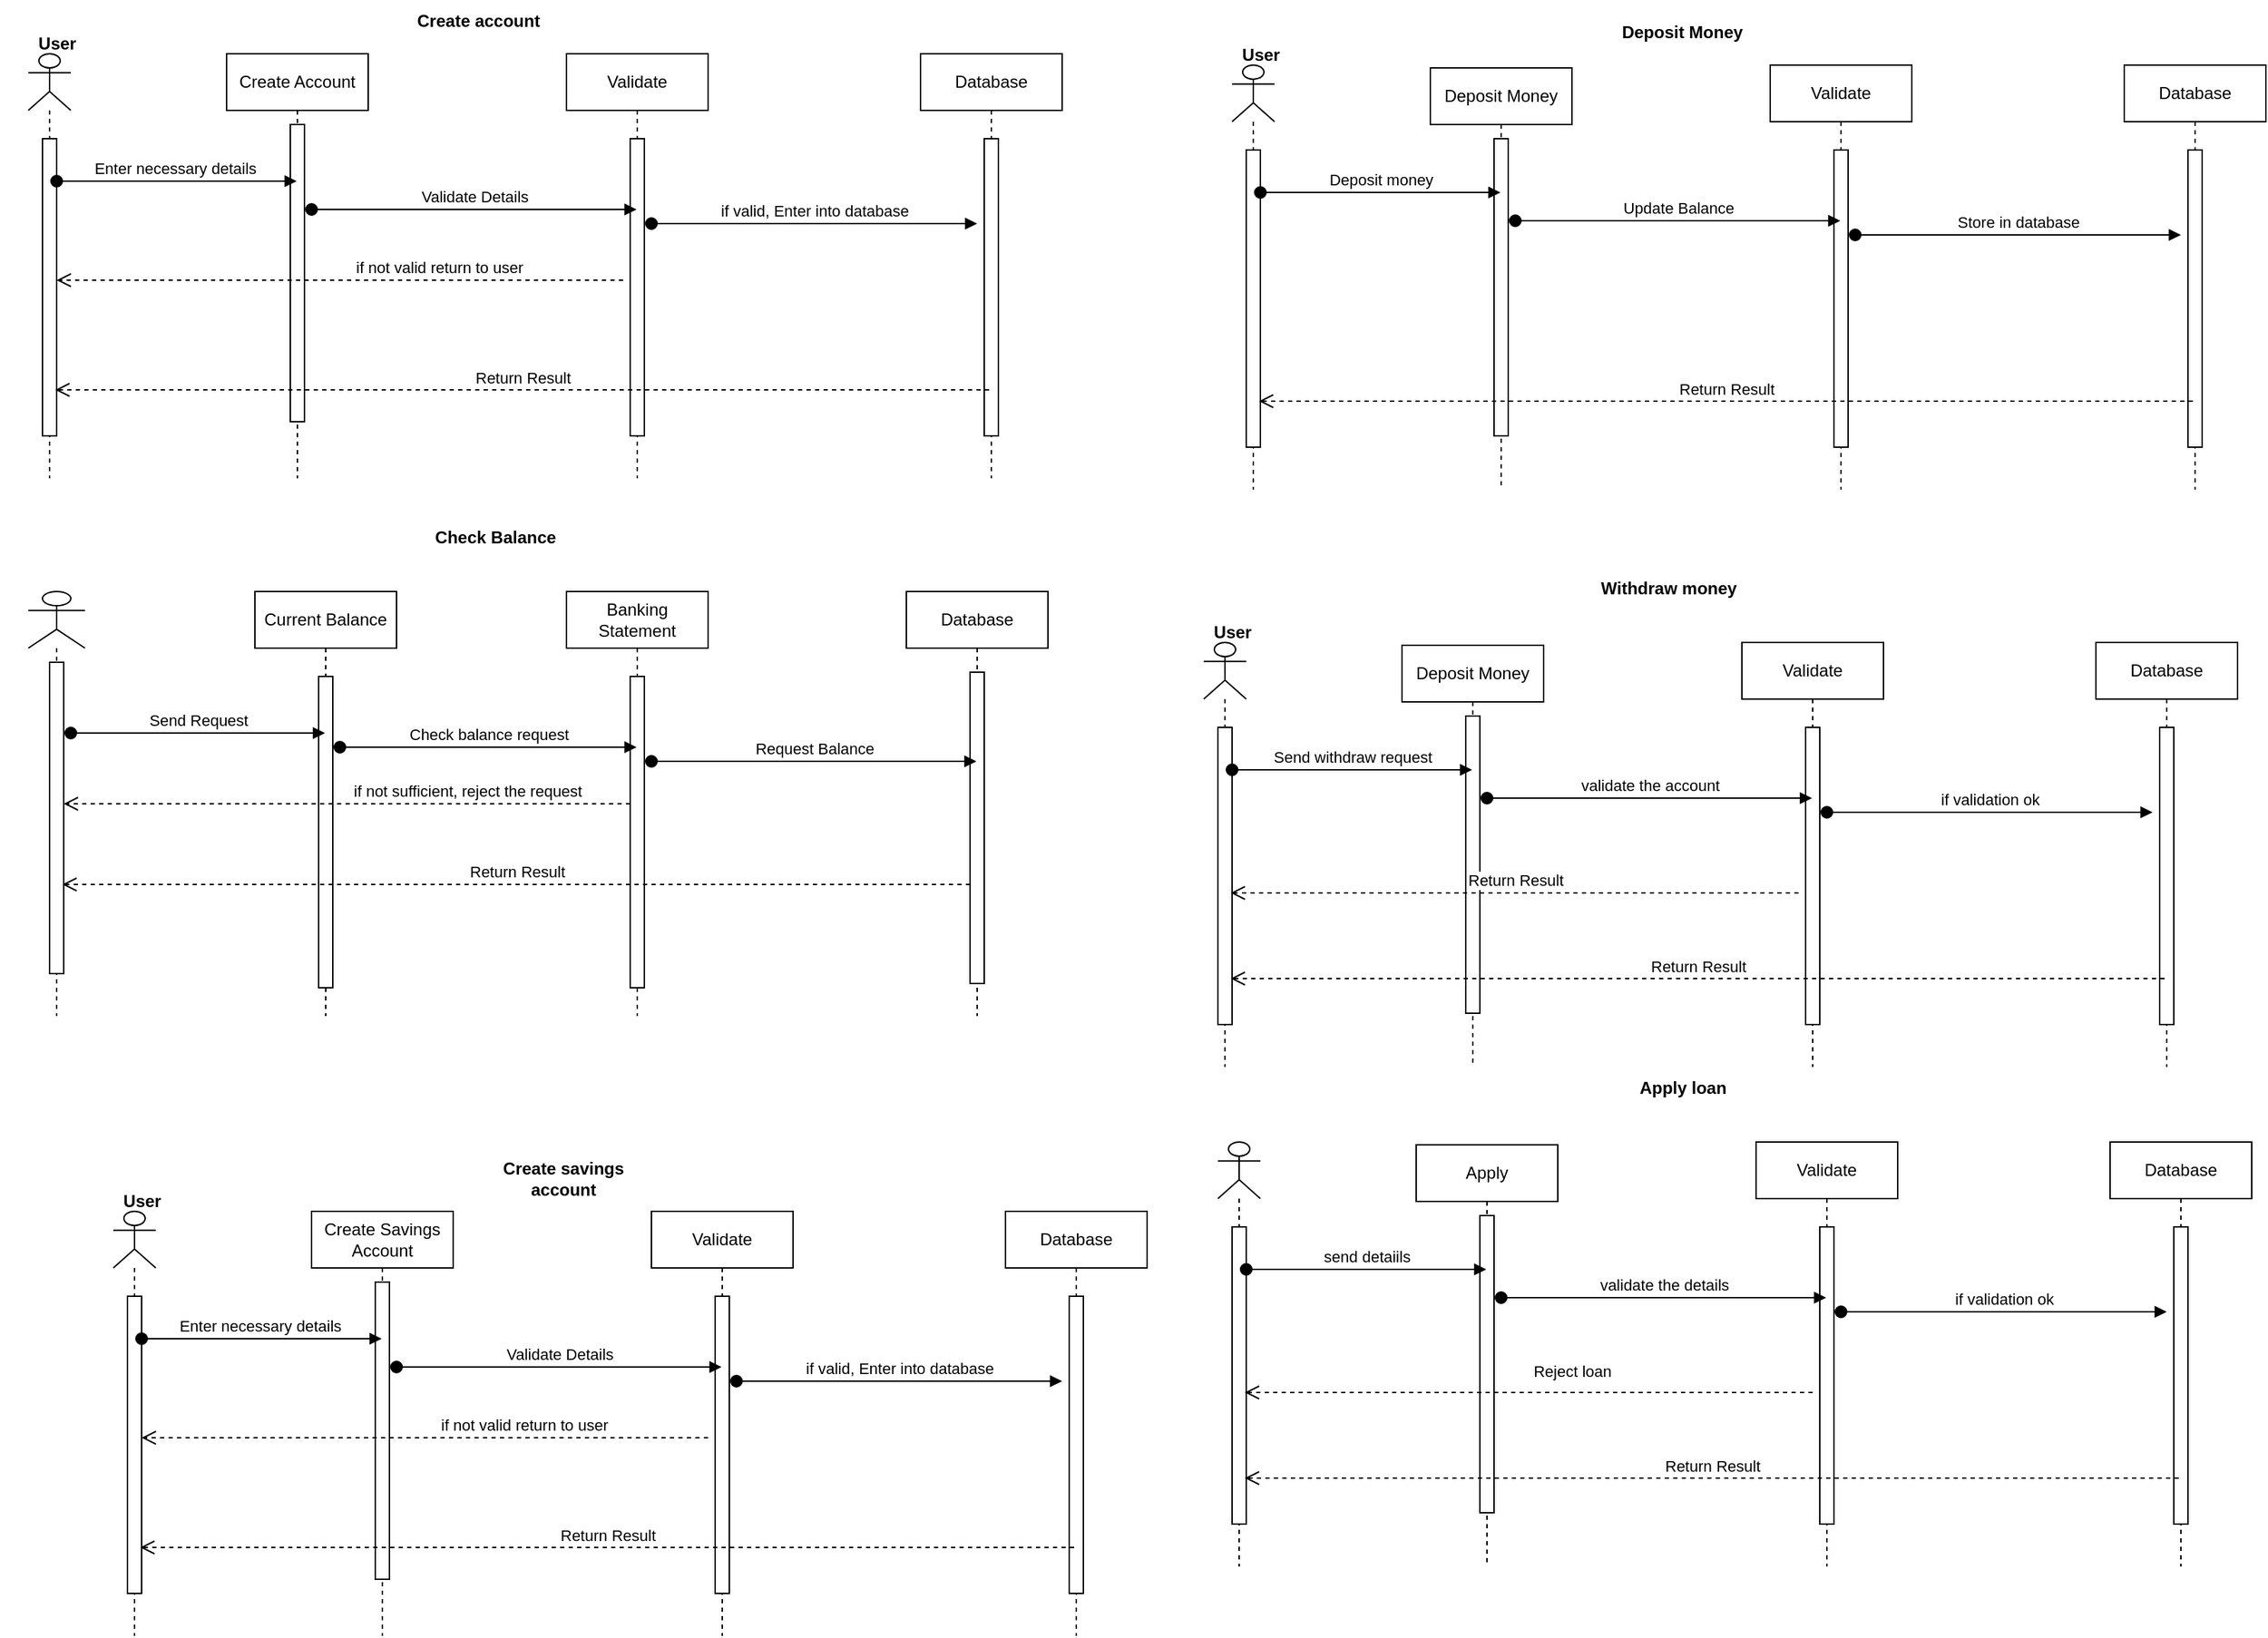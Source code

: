 <mxfile version="21.6.5" type="google">
  <diagram name="Page-1" id="2YBvvXClWsGukQMizWep">
    <mxGraphModel grid="0" page="0" gridSize="10" guides="1" tooltips="1" connect="1" arrows="1" fold="1" pageScale="1" pageWidth="850" pageHeight="1100" background="none" math="0" shadow="0">
      <root>
        <mxCell id="0" />
        <mxCell id="1" parent="0" />
        <mxCell id="qeU1y5mF0DknGqjVZIv7-2" value="" style="shape=umlLifeline;perimeter=lifelinePerimeter;whiteSpace=wrap;html=1;container=1;dropTarget=0;collapsible=0;recursiveResize=0;outlineConnect=0;portConstraint=eastwest;newEdgeStyle={&quot;edgeStyle&quot;:&quot;elbowEdgeStyle&quot;,&quot;elbow&quot;:&quot;vertical&quot;,&quot;curved&quot;:0,&quot;rounded&quot;:0};participant=umlActor;" vertex="1" parent="1">
          <mxGeometry x="40" y="40" width="30" height="300" as="geometry" />
        </mxCell>
        <mxCell id="qeU1y5mF0DknGqjVZIv7-7" value="" style="html=1;points=[];perimeter=orthogonalPerimeter;outlineConnect=0;targetShapes=umlLifeline;portConstraint=eastwest;newEdgeStyle={&quot;edgeStyle&quot;:&quot;elbowEdgeStyle&quot;,&quot;elbow&quot;:&quot;vertical&quot;,&quot;curved&quot;:0,&quot;rounded&quot;:0};" vertex="1" parent="qeU1y5mF0DknGqjVZIv7-2">
          <mxGeometry x="10" y="60" width="10" height="210" as="geometry" />
        </mxCell>
        <mxCell id="qeU1y5mF0DknGqjVZIv7-3" value="Create Account" style="shape=umlLifeline;perimeter=lifelinePerimeter;whiteSpace=wrap;html=1;container=1;dropTarget=0;collapsible=0;recursiveResize=0;outlineConnect=0;portConstraint=eastwest;newEdgeStyle={&quot;edgeStyle&quot;:&quot;elbowEdgeStyle&quot;,&quot;elbow&quot;:&quot;vertical&quot;,&quot;curved&quot;:0,&quot;rounded&quot;:0};" vertex="1" parent="1">
          <mxGeometry x="180" y="40" width="100" height="300" as="geometry" />
        </mxCell>
        <mxCell id="qeU1y5mF0DknGqjVZIv7-8" value="" style="html=1;points=[];perimeter=orthogonalPerimeter;outlineConnect=0;targetShapes=umlLifeline;portConstraint=eastwest;newEdgeStyle={&quot;edgeStyle&quot;:&quot;elbowEdgeStyle&quot;,&quot;elbow&quot;:&quot;vertical&quot;,&quot;curved&quot;:0,&quot;rounded&quot;:0};" vertex="1" parent="qeU1y5mF0DknGqjVZIv7-3">
          <mxGeometry x="45" y="50" width="10" height="210" as="geometry" />
        </mxCell>
        <mxCell id="qeU1y5mF0DknGqjVZIv7-4" value="Validate" style="shape=umlLifeline;perimeter=lifelinePerimeter;whiteSpace=wrap;html=1;container=1;dropTarget=0;collapsible=0;recursiveResize=0;outlineConnect=0;portConstraint=eastwest;newEdgeStyle={&quot;edgeStyle&quot;:&quot;elbowEdgeStyle&quot;,&quot;elbow&quot;:&quot;vertical&quot;,&quot;curved&quot;:0,&quot;rounded&quot;:0};" vertex="1" parent="1">
          <mxGeometry x="420" y="40" width="100" height="300" as="geometry" />
        </mxCell>
        <mxCell id="qeU1y5mF0DknGqjVZIv7-9" value="" style="html=1;points=[];perimeter=orthogonalPerimeter;outlineConnect=0;targetShapes=umlLifeline;portConstraint=eastwest;newEdgeStyle={&quot;edgeStyle&quot;:&quot;elbowEdgeStyle&quot;,&quot;elbow&quot;:&quot;vertical&quot;,&quot;curved&quot;:0,&quot;rounded&quot;:0};" vertex="1" parent="qeU1y5mF0DknGqjVZIv7-4">
          <mxGeometry x="45" y="60" width="10" height="210" as="geometry" />
        </mxCell>
        <mxCell id="qeU1y5mF0DknGqjVZIv7-5" value="Database" style="shape=umlLifeline;perimeter=lifelinePerimeter;whiteSpace=wrap;html=1;container=1;dropTarget=0;collapsible=0;recursiveResize=0;outlineConnect=0;portConstraint=eastwest;newEdgeStyle={&quot;edgeStyle&quot;:&quot;elbowEdgeStyle&quot;,&quot;elbow&quot;:&quot;vertical&quot;,&quot;curved&quot;:0,&quot;rounded&quot;:0};" vertex="1" parent="1">
          <mxGeometry x="670" y="40" width="100" height="300" as="geometry" />
        </mxCell>
        <mxCell id="qeU1y5mF0DknGqjVZIv7-10" value="" style="html=1;points=[];perimeter=orthogonalPerimeter;outlineConnect=0;targetShapes=umlLifeline;portConstraint=eastwest;newEdgeStyle={&quot;edgeStyle&quot;:&quot;elbowEdgeStyle&quot;,&quot;elbow&quot;:&quot;vertical&quot;,&quot;curved&quot;:0,&quot;rounded&quot;:0};" vertex="1" parent="qeU1y5mF0DknGqjVZIv7-5">
          <mxGeometry x="45" y="60" width="10" height="210" as="geometry" />
        </mxCell>
        <mxCell id="qeU1y5mF0DknGqjVZIv7-11" value="User" style="text;align=center;fontStyle=1;verticalAlign=middle;spacingLeft=3;spacingRight=3;strokeColor=none;rotatable=0;points=[[0,0.5],[1,0.5]];portConstraint=eastwest;html=1;" vertex="1" parent="1">
          <mxGeometry x="20" y="20" width="80" height="26" as="geometry" />
        </mxCell>
        <mxCell id="qeU1y5mF0DknGqjVZIv7-12" value="Enter necessary details&amp;nbsp;" style="html=1;verticalAlign=bottom;startArrow=oval;startFill=1;endArrow=block;startSize=8;edgeStyle=elbowEdgeStyle;elbow=vertical;curved=0;rounded=0;" edge="1" parent="1" target="qeU1y5mF0DknGqjVZIv7-3">
          <mxGeometry width="60" relative="1" as="geometry">
            <mxPoint x="60" y="130" as="sourcePoint" />
            <mxPoint x="120" y="130" as="targetPoint" />
          </mxGeometry>
        </mxCell>
        <mxCell id="qeU1y5mF0DknGqjVZIv7-13" value="Validate Details" style="html=1;verticalAlign=bottom;startArrow=oval;startFill=1;endArrow=block;startSize=8;edgeStyle=elbowEdgeStyle;elbow=vertical;curved=0;rounded=0;" edge="1" parent="1" target="qeU1y5mF0DknGqjVZIv7-4">
          <mxGeometry width="60" relative="1" as="geometry">
            <mxPoint x="240" y="150" as="sourcePoint" />
            <mxPoint x="410" y="150" as="targetPoint" />
          </mxGeometry>
        </mxCell>
        <mxCell id="qeU1y5mF0DknGqjVZIv7-14" value="if not valid return to user" style="html=1;verticalAlign=bottom;endArrow=open;dashed=1;endSize=8;edgeStyle=elbowEdgeStyle;elbow=vertical;curved=0;rounded=0;" edge="1" parent="1" target="qeU1y5mF0DknGqjVZIv7-7">
          <mxGeometry x="-0.35" relative="1" as="geometry">
            <mxPoint x="460" y="200" as="sourcePoint" />
            <mxPoint x="380" y="200" as="targetPoint" />
            <mxPoint as="offset" />
          </mxGeometry>
        </mxCell>
        <mxCell id="qeU1y5mF0DknGqjVZIv7-28" value="if valid, Enter into database" style="html=1;verticalAlign=bottom;startArrow=oval;startFill=1;endArrow=block;startSize=8;edgeStyle=elbowEdgeStyle;elbow=vertical;curved=0;rounded=0;" edge="1" parent="1">
          <mxGeometry width="60" relative="1" as="geometry">
            <mxPoint x="480" y="160" as="sourcePoint" />
            <mxPoint x="710" y="160" as="targetPoint" />
          </mxGeometry>
        </mxCell>
        <mxCell id="qeU1y5mF0DknGqjVZIv7-29" value="Return Result" style="html=1;verticalAlign=bottom;endArrow=open;dashed=1;endSize=8;edgeStyle=elbowEdgeStyle;elbow=vertical;curved=0;rounded=0;" edge="1" parent="1">
          <mxGeometry relative="1" as="geometry">
            <mxPoint x="718.5" y="277.474" as="sourcePoint" />
            <mxPoint x="59" y="277.474" as="targetPoint" />
          </mxGeometry>
        </mxCell>
        <mxCell id="cbtrlryqt6a2Z3IRdeYK-1" value="Current Balance" style="shape=umlLifeline;perimeter=lifelinePerimeter;whiteSpace=wrap;html=1;container=1;dropTarget=0;collapsible=0;recursiveResize=0;outlineConnect=0;portConstraint=eastwest;newEdgeStyle={&quot;edgeStyle&quot;:&quot;elbowEdgeStyle&quot;,&quot;elbow&quot;:&quot;vertical&quot;,&quot;curved&quot;:0,&quot;rounded&quot;:0};" vertex="1" parent="1">
          <mxGeometry x="200" y="420" width="100" height="300" as="geometry" />
        </mxCell>
        <mxCell id="cbtrlryqt6a2Z3IRdeYK-2" value="" style="shape=umlLifeline;perimeter=lifelinePerimeter;whiteSpace=wrap;html=1;container=1;dropTarget=0;collapsible=0;recursiveResize=0;outlineConnect=0;portConstraint=eastwest;newEdgeStyle={&quot;edgeStyle&quot;:&quot;elbowEdgeStyle&quot;,&quot;elbow&quot;:&quot;vertical&quot;,&quot;curved&quot;:0,&quot;rounded&quot;:0};participant=umlActor;" vertex="1" parent="1">
          <mxGeometry x="40" y="420" width="40" height="300" as="geometry" />
        </mxCell>
        <mxCell id="cbtrlryqt6a2Z3IRdeYK-7" value="" style="html=1;points=[];perimeter=orthogonalPerimeter;outlineConnect=0;targetShapes=umlLifeline;portConstraint=eastwest;newEdgeStyle={&quot;edgeStyle&quot;:&quot;elbowEdgeStyle&quot;,&quot;elbow&quot;:&quot;vertical&quot;,&quot;curved&quot;:0,&quot;rounded&quot;:0};" vertex="1" parent="cbtrlryqt6a2Z3IRdeYK-2">
          <mxGeometry x="15" y="50" width="10" height="220" as="geometry" />
        </mxCell>
        <mxCell id="cbtrlryqt6a2Z3IRdeYK-3" value="Banking Statement" style="shape=umlLifeline;perimeter=lifelinePerimeter;whiteSpace=wrap;html=1;container=1;dropTarget=0;collapsible=0;recursiveResize=0;outlineConnect=0;portConstraint=eastwest;newEdgeStyle={&quot;edgeStyle&quot;:&quot;elbowEdgeStyle&quot;,&quot;elbow&quot;:&quot;vertical&quot;,&quot;curved&quot;:0,&quot;rounded&quot;:0};" vertex="1" parent="1">
          <mxGeometry x="420" y="420" width="100" height="300" as="geometry" />
        </mxCell>
        <mxCell id="cbtrlryqt6a2Z3IRdeYK-4" value="Database" style="shape=umlLifeline;perimeter=lifelinePerimeter;whiteSpace=wrap;html=1;container=1;dropTarget=0;collapsible=0;recursiveResize=0;outlineConnect=0;portConstraint=eastwest;newEdgeStyle={&quot;edgeStyle&quot;:&quot;elbowEdgeStyle&quot;,&quot;elbow&quot;:&quot;vertical&quot;,&quot;curved&quot;:0,&quot;rounded&quot;:0};" vertex="1" parent="1">
          <mxGeometry x="660" y="420" width="100" height="300" as="geometry" />
        </mxCell>
        <mxCell id="cbtrlryqt6a2Z3IRdeYK-5" value="&lt;b&gt;Create account&lt;/b&gt;" style="text;html=1;strokeColor=none;fillColor=none;align=center;verticalAlign=middle;whiteSpace=wrap;rounded=0;" vertex="1" parent="1">
          <mxGeometry x="313" y="2" width="90" height="30" as="geometry" />
        </mxCell>
        <mxCell id="cbtrlryqt6a2Z3IRdeYK-6" value="&lt;b&gt;Check Balance&lt;/b&gt;" style="text;html=1;strokeColor=none;fillColor=none;align=center;verticalAlign=middle;whiteSpace=wrap;rounded=0;" vertex="1" parent="1">
          <mxGeometry x="325" y="367" width="90" height="30" as="geometry" />
        </mxCell>
        <mxCell id="cbtrlryqt6a2Z3IRdeYK-8" value="" style="html=1;points=[];perimeter=orthogonalPerimeter;outlineConnect=0;targetShapes=umlLifeline;portConstraint=eastwest;newEdgeStyle={&quot;edgeStyle&quot;:&quot;elbowEdgeStyle&quot;,&quot;elbow&quot;:&quot;vertical&quot;,&quot;curved&quot;:0,&quot;rounded&quot;:0};" vertex="1" parent="1">
          <mxGeometry x="245" y="480" width="10" height="220" as="geometry" />
        </mxCell>
        <mxCell id="cbtrlryqt6a2Z3IRdeYK-9" value="" style="html=1;points=[];perimeter=orthogonalPerimeter;outlineConnect=0;targetShapes=umlLifeline;portConstraint=eastwest;newEdgeStyle={&quot;edgeStyle&quot;:&quot;elbowEdgeStyle&quot;,&quot;elbow&quot;:&quot;vertical&quot;,&quot;curved&quot;:0,&quot;rounded&quot;:0};" vertex="1" parent="1">
          <mxGeometry x="465" y="480" width="10" height="220" as="geometry" />
        </mxCell>
        <mxCell id="cbtrlryqt6a2Z3IRdeYK-10" value="" style="html=1;points=[];perimeter=orthogonalPerimeter;outlineConnect=0;targetShapes=umlLifeline;portConstraint=eastwest;newEdgeStyle={&quot;edgeStyle&quot;:&quot;elbowEdgeStyle&quot;,&quot;elbow&quot;:&quot;vertical&quot;,&quot;curved&quot;:0,&quot;rounded&quot;:0};" vertex="1" parent="1">
          <mxGeometry x="705" y="477" width="10" height="220" as="geometry" />
        </mxCell>
        <mxCell id="cbtrlryqt6a2Z3IRdeYK-11" value="Send Request" style="html=1;verticalAlign=bottom;startArrow=oval;startFill=1;endArrow=block;startSize=8;edgeStyle=elbowEdgeStyle;elbow=vertical;curved=0;rounded=0;" edge="1" parent="1" target="cbtrlryqt6a2Z3IRdeYK-1">
          <mxGeometry width="60" relative="1" as="geometry">
            <mxPoint x="70" y="520" as="sourcePoint" />
            <mxPoint x="130" y="520" as="targetPoint" />
          </mxGeometry>
        </mxCell>
        <mxCell id="cbtrlryqt6a2Z3IRdeYK-12" value="Check balance request" style="html=1;verticalAlign=bottom;startArrow=oval;startFill=1;endArrow=block;startSize=8;edgeStyle=elbowEdgeStyle;elbow=vertical;curved=0;rounded=0;" edge="1" parent="1" target="cbtrlryqt6a2Z3IRdeYK-3">
          <mxGeometry width="60" relative="1" as="geometry">
            <mxPoint x="260" y="530" as="sourcePoint" />
            <mxPoint x="440" y="530" as="targetPoint" />
          </mxGeometry>
        </mxCell>
        <mxCell id="cbtrlryqt6a2Z3IRdeYK-13" value="Request Balance" style="html=1;verticalAlign=bottom;startArrow=oval;startFill=1;endArrow=block;startSize=8;edgeStyle=elbowEdgeStyle;elbow=vertical;curved=0;rounded=0;" edge="1" parent="1" target="cbtrlryqt6a2Z3IRdeYK-4">
          <mxGeometry width="60" relative="1" as="geometry">
            <mxPoint x="480" y="540" as="sourcePoint" />
            <mxPoint x="690" y="540" as="targetPoint" />
          </mxGeometry>
        </mxCell>
        <mxCell id="cbtrlryqt6a2Z3IRdeYK-14" value="Return Result" style="html=1;verticalAlign=bottom;endArrow=open;dashed=1;endSize=8;edgeStyle=elbowEdgeStyle;elbow=vertical;curved=0;rounded=0;" edge="1" parent="1">
          <mxGeometry relative="1" as="geometry">
            <mxPoint x="705" y="627" as="sourcePoint" />
            <mxPoint x="64" y="627.474" as="targetPoint" />
          </mxGeometry>
        </mxCell>
        <mxCell id="cbtrlryqt6a2Z3IRdeYK-15" value="if not sufficient, reject the request" style="html=1;verticalAlign=bottom;endArrow=open;dashed=1;endSize=8;edgeStyle=elbowEdgeStyle;elbow=vertical;curved=0;rounded=0;" edge="1" parent="1">
          <mxGeometry x="-0.425" relative="1" as="geometry">
            <mxPoint x="465" y="570" as="sourcePoint" />
            <mxPoint x="65" y="570" as="targetPoint" />
            <mxPoint as="offset" />
          </mxGeometry>
        </mxCell>
        <mxCell id="cbtrlryqt6a2Z3IRdeYK-16" value="" style="shape=umlLifeline;perimeter=lifelinePerimeter;whiteSpace=wrap;html=1;container=1;dropTarget=0;collapsible=0;recursiveResize=0;outlineConnect=0;portConstraint=eastwest;newEdgeStyle={&quot;edgeStyle&quot;:&quot;elbowEdgeStyle&quot;,&quot;elbow&quot;:&quot;vertical&quot;,&quot;curved&quot;:0,&quot;rounded&quot;:0};participant=umlActor;" vertex="1" parent="1">
          <mxGeometry x="100" y="858" width="30" height="300" as="geometry" />
        </mxCell>
        <mxCell id="cbtrlryqt6a2Z3IRdeYK-17" value="" style="html=1;points=[];perimeter=orthogonalPerimeter;outlineConnect=0;targetShapes=umlLifeline;portConstraint=eastwest;newEdgeStyle={&quot;edgeStyle&quot;:&quot;elbowEdgeStyle&quot;,&quot;elbow&quot;:&quot;vertical&quot;,&quot;curved&quot;:0,&quot;rounded&quot;:0};" vertex="1" parent="cbtrlryqt6a2Z3IRdeYK-16">
          <mxGeometry x="10" y="60" width="10" height="210" as="geometry" />
        </mxCell>
        <mxCell id="cbtrlryqt6a2Z3IRdeYK-18" value="Create Savings Account" style="shape=umlLifeline;perimeter=lifelinePerimeter;whiteSpace=wrap;html=1;container=1;dropTarget=0;collapsible=0;recursiveResize=0;outlineConnect=0;portConstraint=eastwest;newEdgeStyle={&quot;edgeStyle&quot;:&quot;elbowEdgeStyle&quot;,&quot;elbow&quot;:&quot;vertical&quot;,&quot;curved&quot;:0,&quot;rounded&quot;:0};" vertex="1" parent="1">
          <mxGeometry x="240" y="858" width="100" height="300" as="geometry" />
        </mxCell>
        <mxCell id="cbtrlryqt6a2Z3IRdeYK-19" value="" style="html=1;points=[];perimeter=orthogonalPerimeter;outlineConnect=0;targetShapes=umlLifeline;portConstraint=eastwest;newEdgeStyle={&quot;edgeStyle&quot;:&quot;elbowEdgeStyle&quot;,&quot;elbow&quot;:&quot;vertical&quot;,&quot;curved&quot;:0,&quot;rounded&quot;:0};" vertex="1" parent="cbtrlryqt6a2Z3IRdeYK-18">
          <mxGeometry x="45" y="50" width="10" height="210" as="geometry" />
        </mxCell>
        <mxCell id="cbtrlryqt6a2Z3IRdeYK-20" value="Validate" style="shape=umlLifeline;perimeter=lifelinePerimeter;whiteSpace=wrap;html=1;container=1;dropTarget=0;collapsible=0;recursiveResize=0;outlineConnect=0;portConstraint=eastwest;newEdgeStyle={&quot;edgeStyle&quot;:&quot;elbowEdgeStyle&quot;,&quot;elbow&quot;:&quot;vertical&quot;,&quot;curved&quot;:0,&quot;rounded&quot;:0};" vertex="1" parent="1">
          <mxGeometry x="480" y="858" width="100" height="300" as="geometry" />
        </mxCell>
        <mxCell id="cbtrlryqt6a2Z3IRdeYK-21" value="" style="html=1;points=[];perimeter=orthogonalPerimeter;outlineConnect=0;targetShapes=umlLifeline;portConstraint=eastwest;newEdgeStyle={&quot;edgeStyle&quot;:&quot;elbowEdgeStyle&quot;,&quot;elbow&quot;:&quot;vertical&quot;,&quot;curved&quot;:0,&quot;rounded&quot;:0};" vertex="1" parent="cbtrlryqt6a2Z3IRdeYK-20">
          <mxGeometry x="45" y="60" width="10" height="210" as="geometry" />
        </mxCell>
        <mxCell id="cbtrlryqt6a2Z3IRdeYK-22" value="Database" style="shape=umlLifeline;perimeter=lifelinePerimeter;whiteSpace=wrap;html=1;container=1;dropTarget=0;collapsible=0;recursiveResize=0;outlineConnect=0;portConstraint=eastwest;newEdgeStyle={&quot;edgeStyle&quot;:&quot;elbowEdgeStyle&quot;,&quot;elbow&quot;:&quot;vertical&quot;,&quot;curved&quot;:0,&quot;rounded&quot;:0};" vertex="1" parent="1">
          <mxGeometry x="730" y="858" width="100" height="300" as="geometry" />
        </mxCell>
        <mxCell id="cbtrlryqt6a2Z3IRdeYK-23" value="" style="html=1;points=[];perimeter=orthogonalPerimeter;outlineConnect=0;targetShapes=umlLifeline;portConstraint=eastwest;newEdgeStyle={&quot;edgeStyle&quot;:&quot;elbowEdgeStyle&quot;,&quot;elbow&quot;:&quot;vertical&quot;,&quot;curved&quot;:0,&quot;rounded&quot;:0};" vertex="1" parent="cbtrlryqt6a2Z3IRdeYK-22">
          <mxGeometry x="45" y="60" width="10" height="210" as="geometry" />
        </mxCell>
        <mxCell id="cbtrlryqt6a2Z3IRdeYK-24" value="User" style="text;align=center;fontStyle=1;verticalAlign=middle;spacingLeft=3;spacingRight=3;strokeColor=none;rotatable=0;points=[[0,0.5],[1,0.5]];portConstraint=eastwest;html=1;" vertex="1" parent="1">
          <mxGeometry x="80" y="838" width="80" height="26" as="geometry" />
        </mxCell>
        <mxCell id="cbtrlryqt6a2Z3IRdeYK-25" value="Enter necessary details&amp;nbsp;" style="html=1;verticalAlign=bottom;startArrow=oval;startFill=1;endArrow=block;startSize=8;edgeStyle=elbowEdgeStyle;elbow=vertical;curved=0;rounded=0;" edge="1" parent="1" target="cbtrlryqt6a2Z3IRdeYK-18">
          <mxGeometry width="60" relative="1" as="geometry">
            <mxPoint x="120" y="948" as="sourcePoint" />
            <mxPoint x="180" y="948" as="targetPoint" />
          </mxGeometry>
        </mxCell>
        <mxCell id="cbtrlryqt6a2Z3IRdeYK-26" value="Validate Details" style="html=1;verticalAlign=bottom;startArrow=oval;startFill=1;endArrow=block;startSize=8;edgeStyle=elbowEdgeStyle;elbow=vertical;curved=0;rounded=0;" edge="1" parent="1" target="cbtrlryqt6a2Z3IRdeYK-20">
          <mxGeometry width="60" relative="1" as="geometry">
            <mxPoint x="300" y="968" as="sourcePoint" />
            <mxPoint x="470" y="968" as="targetPoint" />
          </mxGeometry>
        </mxCell>
        <mxCell id="cbtrlryqt6a2Z3IRdeYK-27" value="if not valid return to user" style="html=1;verticalAlign=bottom;endArrow=open;dashed=1;endSize=8;edgeStyle=elbowEdgeStyle;elbow=vertical;curved=0;rounded=0;" edge="1" parent="1" target="cbtrlryqt6a2Z3IRdeYK-17">
          <mxGeometry x="-0.35" relative="1" as="geometry">
            <mxPoint x="520" y="1018" as="sourcePoint" />
            <mxPoint x="440" y="1018" as="targetPoint" />
            <mxPoint as="offset" />
          </mxGeometry>
        </mxCell>
        <mxCell id="cbtrlryqt6a2Z3IRdeYK-28" value="if valid, Enter into database" style="html=1;verticalAlign=bottom;startArrow=oval;startFill=1;endArrow=block;startSize=8;edgeStyle=elbowEdgeStyle;elbow=vertical;curved=0;rounded=0;" edge="1" parent="1">
          <mxGeometry width="60" relative="1" as="geometry">
            <mxPoint x="540" y="978" as="sourcePoint" />
            <mxPoint x="770" y="978" as="targetPoint" />
          </mxGeometry>
        </mxCell>
        <mxCell id="cbtrlryqt6a2Z3IRdeYK-29" value="Return Result" style="html=1;verticalAlign=bottom;endArrow=open;dashed=1;endSize=8;edgeStyle=elbowEdgeStyle;elbow=vertical;curved=0;rounded=0;" edge="1" parent="1">
          <mxGeometry relative="1" as="geometry">
            <mxPoint x="778.5" y="1095.474" as="sourcePoint" />
            <mxPoint x="119" y="1095.474" as="targetPoint" />
          </mxGeometry>
        </mxCell>
        <mxCell id="cbtrlryqt6a2Z3IRdeYK-30" value="&lt;b&gt;Create savings account&lt;/b&gt;" style="text;html=1;strokeColor=none;fillColor=none;align=center;verticalAlign=middle;whiteSpace=wrap;rounded=0;" vertex="1" parent="1">
          <mxGeometry x="373" y="820" width="90" height="30" as="geometry" />
        </mxCell>
        <mxCell id="NyvbYDcUJ7zFJZ1kJnYY-1" value="" style="shape=umlLifeline;perimeter=lifelinePerimeter;whiteSpace=wrap;html=1;container=1;dropTarget=0;collapsible=0;recursiveResize=0;outlineConnect=0;portConstraint=eastwest;newEdgeStyle={&quot;edgeStyle&quot;:&quot;elbowEdgeStyle&quot;,&quot;elbow&quot;:&quot;vertical&quot;,&quot;curved&quot;:0,&quot;rounded&quot;:0};participant=umlActor;" vertex="1" parent="1">
          <mxGeometry x="890" y="48" width="30" height="300" as="geometry" />
        </mxCell>
        <mxCell id="NyvbYDcUJ7zFJZ1kJnYY-2" value="" style="html=1;points=[];perimeter=orthogonalPerimeter;outlineConnect=0;targetShapes=umlLifeline;portConstraint=eastwest;newEdgeStyle={&quot;edgeStyle&quot;:&quot;elbowEdgeStyle&quot;,&quot;elbow&quot;:&quot;vertical&quot;,&quot;curved&quot;:0,&quot;rounded&quot;:0};" vertex="1" parent="NyvbYDcUJ7zFJZ1kJnYY-1">
          <mxGeometry x="10" y="60" width="10" height="210" as="geometry" />
        </mxCell>
        <mxCell id="NyvbYDcUJ7zFJZ1kJnYY-3" value="Deposit Money" style="shape=umlLifeline;perimeter=lifelinePerimeter;whiteSpace=wrap;html=1;container=1;dropTarget=0;collapsible=0;recursiveResize=0;outlineConnect=0;portConstraint=eastwest;newEdgeStyle={&quot;edgeStyle&quot;:&quot;elbowEdgeStyle&quot;,&quot;elbow&quot;:&quot;vertical&quot;,&quot;curved&quot;:0,&quot;rounded&quot;:0};" vertex="1" parent="1">
          <mxGeometry x="1030" y="50" width="100" height="298" as="geometry" />
        </mxCell>
        <mxCell id="NyvbYDcUJ7zFJZ1kJnYY-4" value="" style="html=1;points=[];perimeter=orthogonalPerimeter;outlineConnect=0;targetShapes=umlLifeline;portConstraint=eastwest;newEdgeStyle={&quot;edgeStyle&quot;:&quot;elbowEdgeStyle&quot;,&quot;elbow&quot;:&quot;vertical&quot;,&quot;curved&quot;:0,&quot;rounded&quot;:0};" vertex="1" parent="NyvbYDcUJ7zFJZ1kJnYY-3">
          <mxGeometry x="45" y="50" width="10" height="210" as="geometry" />
        </mxCell>
        <mxCell id="NyvbYDcUJ7zFJZ1kJnYY-5" value="Validate" style="shape=umlLifeline;perimeter=lifelinePerimeter;whiteSpace=wrap;html=1;container=1;dropTarget=0;collapsible=0;recursiveResize=0;outlineConnect=0;portConstraint=eastwest;newEdgeStyle={&quot;edgeStyle&quot;:&quot;elbowEdgeStyle&quot;,&quot;elbow&quot;:&quot;vertical&quot;,&quot;curved&quot;:0,&quot;rounded&quot;:0};" vertex="1" parent="1">
          <mxGeometry x="1270" y="48" width="100" height="300" as="geometry" />
        </mxCell>
        <mxCell id="NyvbYDcUJ7zFJZ1kJnYY-6" value="" style="html=1;points=[];perimeter=orthogonalPerimeter;outlineConnect=0;targetShapes=umlLifeline;portConstraint=eastwest;newEdgeStyle={&quot;edgeStyle&quot;:&quot;elbowEdgeStyle&quot;,&quot;elbow&quot;:&quot;vertical&quot;,&quot;curved&quot;:0,&quot;rounded&quot;:0};" vertex="1" parent="NyvbYDcUJ7zFJZ1kJnYY-5">
          <mxGeometry x="45" y="60" width="10" height="210" as="geometry" />
        </mxCell>
        <mxCell id="NyvbYDcUJ7zFJZ1kJnYY-7" value="Database" style="shape=umlLifeline;perimeter=lifelinePerimeter;whiteSpace=wrap;html=1;container=1;dropTarget=0;collapsible=0;recursiveResize=0;outlineConnect=0;portConstraint=eastwest;newEdgeStyle={&quot;edgeStyle&quot;:&quot;elbowEdgeStyle&quot;,&quot;elbow&quot;:&quot;vertical&quot;,&quot;curved&quot;:0,&quot;rounded&quot;:0};" vertex="1" parent="1">
          <mxGeometry x="1520" y="48" width="100" height="300" as="geometry" />
        </mxCell>
        <mxCell id="NyvbYDcUJ7zFJZ1kJnYY-8" value="" style="html=1;points=[];perimeter=orthogonalPerimeter;outlineConnect=0;targetShapes=umlLifeline;portConstraint=eastwest;newEdgeStyle={&quot;edgeStyle&quot;:&quot;elbowEdgeStyle&quot;,&quot;elbow&quot;:&quot;vertical&quot;,&quot;curved&quot;:0,&quot;rounded&quot;:0};" vertex="1" parent="NyvbYDcUJ7zFJZ1kJnYY-7">
          <mxGeometry x="45" y="60" width="10" height="210" as="geometry" />
        </mxCell>
        <mxCell id="NyvbYDcUJ7zFJZ1kJnYY-9" value="User" style="text;align=center;fontStyle=1;verticalAlign=middle;spacingLeft=3;spacingRight=3;strokeColor=none;rotatable=0;points=[[0,0.5],[1,0.5]];portConstraint=eastwest;html=1;" vertex="1" parent="1">
          <mxGeometry x="870" y="28" width="80" height="26" as="geometry" />
        </mxCell>
        <mxCell id="NyvbYDcUJ7zFJZ1kJnYY-10" value="Deposit money" style="html=1;verticalAlign=bottom;startArrow=oval;startFill=1;endArrow=block;startSize=8;edgeStyle=elbowEdgeStyle;elbow=vertical;curved=0;rounded=0;" edge="1" parent="1" target="NyvbYDcUJ7zFJZ1kJnYY-3">
          <mxGeometry width="60" relative="1" as="geometry">
            <mxPoint x="910" y="138" as="sourcePoint" />
            <mxPoint x="970" y="138" as="targetPoint" />
          </mxGeometry>
        </mxCell>
        <mxCell id="NyvbYDcUJ7zFJZ1kJnYY-11" value="Update Balance" style="html=1;verticalAlign=bottom;startArrow=oval;startFill=1;endArrow=block;startSize=8;edgeStyle=elbowEdgeStyle;elbow=vertical;curved=0;rounded=0;" edge="1" parent="1" target="NyvbYDcUJ7zFJZ1kJnYY-5">
          <mxGeometry width="60" relative="1" as="geometry">
            <mxPoint x="1090" y="158" as="sourcePoint" />
            <mxPoint x="1260" y="158" as="targetPoint" />
          </mxGeometry>
        </mxCell>
        <mxCell id="NyvbYDcUJ7zFJZ1kJnYY-13" value="Store in database" style="html=1;verticalAlign=bottom;startArrow=oval;startFill=1;endArrow=block;startSize=8;edgeStyle=elbowEdgeStyle;elbow=horizontal;curved=0;rounded=0;" edge="1" parent="1">
          <mxGeometry width="60" relative="1" as="geometry">
            <mxPoint x="1330" y="168" as="sourcePoint" />
            <mxPoint x="1560" y="168" as="targetPoint" />
          </mxGeometry>
        </mxCell>
        <mxCell id="NyvbYDcUJ7zFJZ1kJnYY-14" value="Return Result" style="html=1;verticalAlign=bottom;endArrow=open;dashed=1;endSize=8;edgeStyle=elbowEdgeStyle;elbow=vertical;curved=0;rounded=0;" edge="1" parent="1">
          <mxGeometry relative="1" as="geometry">
            <mxPoint x="1568.5" y="285.474" as="sourcePoint" />
            <mxPoint x="909" y="285.474" as="targetPoint" />
          </mxGeometry>
        </mxCell>
        <mxCell id="NyvbYDcUJ7zFJZ1kJnYY-15" value="&lt;b&gt;Deposit Money&lt;/b&gt;" style="text;html=1;strokeColor=none;fillColor=none;align=center;verticalAlign=middle;whiteSpace=wrap;rounded=0;" vertex="1" parent="1">
          <mxGeometry x="1163" y="10" width="90" height="30" as="geometry" />
        </mxCell>
        <mxCell id="NyvbYDcUJ7zFJZ1kJnYY-16" value="" style="shape=umlLifeline;perimeter=lifelinePerimeter;whiteSpace=wrap;html=1;container=1;dropTarget=0;collapsible=0;recursiveResize=0;outlineConnect=0;portConstraint=eastwest;newEdgeStyle={&quot;edgeStyle&quot;:&quot;elbowEdgeStyle&quot;,&quot;elbow&quot;:&quot;vertical&quot;,&quot;curved&quot;:0,&quot;rounded&quot;:0};participant=umlActor;" vertex="1" parent="1">
          <mxGeometry x="870" y="456" width="30" height="300" as="geometry" />
        </mxCell>
        <mxCell id="NyvbYDcUJ7zFJZ1kJnYY-17" value="" style="html=1;points=[];perimeter=orthogonalPerimeter;outlineConnect=0;targetShapes=umlLifeline;portConstraint=eastwest;newEdgeStyle={&quot;edgeStyle&quot;:&quot;elbowEdgeStyle&quot;,&quot;elbow&quot;:&quot;vertical&quot;,&quot;curved&quot;:0,&quot;rounded&quot;:0};" vertex="1" parent="NyvbYDcUJ7zFJZ1kJnYY-16">
          <mxGeometry x="10" y="60" width="10" height="210" as="geometry" />
        </mxCell>
        <mxCell id="NyvbYDcUJ7zFJZ1kJnYY-18" value="Deposit Money" style="shape=umlLifeline;perimeter=lifelinePerimeter;whiteSpace=wrap;html=1;container=1;dropTarget=0;collapsible=0;recursiveResize=0;outlineConnect=0;portConstraint=eastwest;newEdgeStyle={&quot;edgeStyle&quot;:&quot;elbowEdgeStyle&quot;,&quot;elbow&quot;:&quot;vertical&quot;,&quot;curved&quot;:0,&quot;rounded&quot;:0};" vertex="1" parent="1">
          <mxGeometry x="1010" y="458" width="100" height="298" as="geometry" />
        </mxCell>
        <mxCell id="NyvbYDcUJ7zFJZ1kJnYY-19" value="" style="html=1;points=[];perimeter=orthogonalPerimeter;outlineConnect=0;targetShapes=umlLifeline;portConstraint=eastwest;newEdgeStyle={&quot;edgeStyle&quot;:&quot;elbowEdgeStyle&quot;,&quot;elbow&quot;:&quot;vertical&quot;,&quot;curved&quot;:0,&quot;rounded&quot;:0};" vertex="1" parent="NyvbYDcUJ7zFJZ1kJnYY-18">
          <mxGeometry x="45" y="50" width="10" height="210" as="geometry" />
        </mxCell>
        <mxCell id="NyvbYDcUJ7zFJZ1kJnYY-20" value="Validate" style="shape=umlLifeline;perimeter=lifelinePerimeter;whiteSpace=wrap;html=1;container=1;dropTarget=0;collapsible=0;recursiveResize=0;outlineConnect=0;portConstraint=eastwest;newEdgeStyle={&quot;edgeStyle&quot;:&quot;elbowEdgeStyle&quot;,&quot;elbow&quot;:&quot;vertical&quot;,&quot;curved&quot;:0,&quot;rounded&quot;:0};" vertex="1" parent="1">
          <mxGeometry x="1250" y="456" width="100" height="300" as="geometry" />
        </mxCell>
        <mxCell id="NyvbYDcUJ7zFJZ1kJnYY-21" value="" style="html=1;points=[];perimeter=orthogonalPerimeter;outlineConnect=0;targetShapes=umlLifeline;portConstraint=eastwest;newEdgeStyle={&quot;edgeStyle&quot;:&quot;elbowEdgeStyle&quot;,&quot;elbow&quot;:&quot;vertical&quot;,&quot;curved&quot;:0,&quot;rounded&quot;:0};" vertex="1" parent="NyvbYDcUJ7zFJZ1kJnYY-20">
          <mxGeometry x="45" y="60" width="10" height="210" as="geometry" />
        </mxCell>
        <mxCell id="NyvbYDcUJ7zFJZ1kJnYY-22" value="Database" style="shape=umlLifeline;perimeter=lifelinePerimeter;whiteSpace=wrap;html=1;container=1;dropTarget=0;collapsible=0;recursiveResize=0;outlineConnect=0;portConstraint=eastwest;newEdgeStyle={&quot;edgeStyle&quot;:&quot;elbowEdgeStyle&quot;,&quot;elbow&quot;:&quot;vertical&quot;,&quot;curved&quot;:0,&quot;rounded&quot;:0};" vertex="1" parent="1">
          <mxGeometry x="1500" y="456" width="100" height="300" as="geometry" />
        </mxCell>
        <mxCell id="NyvbYDcUJ7zFJZ1kJnYY-23" value="" style="html=1;points=[];perimeter=orthogonalPerimeter;outlineConnect=0;targetShapes=umlLifeline;portConstraint=eastwest;newEdgeStyle={&quot;edgeStyle&quot;:&quot;elbowEdgeStyle&quot;,&quot;elbow&quot;:&quot;vertical&quot;,&quot;curved&quot;:0,&quot;rounded&quot;:0};" vertex="1" parent="NyvbYDcUJ7zFJZ1kJnYY-22">
          <mxGeometry x="45" y="60" width="10" height="210" as="geometry" />
        </mxCell>
        <mxCell id="NyvbYDcUJ7zFJZ1kJnYY-24" value="User" style="text;align=center;fontStyle=1;verticalAlign=middle;spacingLeft=3;spacingRight=3;strokeColor=none;rotatable=0;points=[[0,0.5],[1,0.5]];portConstraint=eastwest;html=1;" vertex="1" parent="1">
          <mxGeometry x="850" y="436" width="80" height="26" as="geometry" />
        </mxCell>
        <mxCell id="NyvbYDcUJ7zFJZ1kJnYY-25" value="Send withdraw request" style="html=1;verticalAlign=bottom;startArrow=oval;startFill=1;endArrow=block;startSize=8;edgeStyle=elbowEdgeStyle;elbow=vertical;curved=0;rounded=0;" edge="1" parent="1" target="NyvbYDcUJ7zFJZ1kJnYY-18">
          <mxGeometry width="60" relative="1" as="geometry">
            <mxPoint x="890" y="546" as="sourcePoint" />
            <mxPoint x="950" y="546" as="targetPoint" />
          </mxGeometry>
        </mxCell>
        <mxCell id="NyvbYDcUJ7zFJZ1kJnYY-26" value="validate the account" style="html=1;verticalAlign=bottom;startArrow=oval;startFill=1;endArrow=block;startSize=8;edgeStyle=elbowEdgeStyle;elbow=vertical;curved=0;rounded=0;" edge="1" parent="1" target="NyvbYDcUJ7zFJZ1kJnYY-20">
          <mxGeometry width="60" relative="1" as="geometry">
            <mxPoint x="1070" y="566" as="sourcePoint" />
            <mxPoint x="1240" y="566" as="targetPoint" />
          </mxGeometry>
        </mxCell>
        <mxCell id="NyvbYDcUJ7zFJZ1kJnYY-27" value="if validation ok" style="html=1;verticalAlign=bottom;startArrow=oval;startFill=1;endArrow=block;startSize=8;edgeStyle=elbowEdgeStyle;elbow=vertical;curved=0;rounded=0;" edge="1" parent="1">
          <mxGeometry width="60" relative="1" as="geometry">
            <mxPoint x="1310" y="576" as="sourcePoint" />
            <mxPoint x="1540" y="576" as="targetPoint" />
          </mxGeometry>
        </mxCell>
        <mxCell id="NyvbYDcUJ7zFJZ1kJnYY-28" value="Return Result" style="html=1;verticalAlign=bottom;endArrow=open;dashed=1;endSize=8;edgeStyle=elbowEdgeStyle;elbow=vertical;curved=0;rounded=0;" edge="1" parent="1">
          <mxGeometry relative="1" as="geometry">
            <mxPoint x="1548.5" y="693.474" as="sourcePoint" />
            <mxPoint x="889" y="693.474" as="targetPoint" />
          </mxGeometry>
        </mxCell>
        <mxCell id="NyvbYDcUJ7zFJZ1kJnYY-29" value="&lt;b&gt;Withdraw money&lt;/b&gt;" style="text;html=1;strokeColor=none;fillColor=none;align=center;verticalAlign=middle;whiteSpace=wrap;rounded=0;" vertex="1" parent="1">
          <mxGeometry x="1130" y="403" width="137" height="30" as="geometry" />
        </mxCell>
        <mxCell id="NyvbYDcUJ7zFJZ1kJnYY-31" value="Return Result" style="html=1;verticalAlign=bottom;endArrow=open;dashed=1;endSize=8;edgeStyle=elbowEdgeStyle;elbow=vertical;curved=0;rounded=0;" edge="1" parent="1">
          <mxGeometry relative="1" as="geometry">
            <mxPoint x="1290" y="633" as="sourcePoint" />
            <mxPoint x="889" y="633.474" as="targetPoint" />
          </mxGeometry>
        </mxCell>
        <mxCell id="NyvbYDcUJ7zFJZ1kJnYY-32" value="" style="shape=umlLifeline;perimeter=lifelinePerimeter;whiteSpace=wrap;html=1;container=1;dropTarget=0;collapsible=0;recursiveResize=0;outlineConnect=0;portConstraint=eastwest;newEdgeStyle={&quot;edgeStyle&quot;:&quot;elbowEdgeStyle&quot;,&quot;elbow&quot;:&quot;vertical&quot;,&quot;curved&quot;:0,&quot;rounded&quot;:0};participant=umlActor;" vertex="1" parent="1">
          <mxGeometry x="880" y="809" width="30" height="300" as="geometry" />
        </mxCell>
        <mxCell id="NyvbYDcUJ7zFJZ1kJnYY-33" value="" style="html=1;points=[];perimeter=orthogonalPerimeter;outlineConnect=0;targetShapes=umlLifeline;portConstraint=eastwest;newEdgeStyle={&quot;edgeStyle&quot;:&quot;elbowEdgeStyle&quot;,&quot;elbow&quot;:&quot;vertical&quot;,&quot;curved&quot;:0,&quot;rounded&quot;:0};" vertex="1" parent="NyvbYDcUJ7zFJZ1kJnYY-32">
          <mxGeometry x="10" y="60" width="10" height="210" as="geometry" />
        </mxCell>
        <mxCell id="NyvbYDcUJ7zFJZ1kJnYY-34" value="Apply" style="shape=umlLifeline;perimeter=lifelinePerimeter;whiteSpace=wrap;html=1;container=1;dropTarget=0;collapsible=0;recursiveResize=0;outlineConnect=0;portConstraint=eastwest;newEdgeStyle={&quot;edgeStyle&quot;:&quot;elbowEdgeStyle&quot;,&quot;elbow&quot;:&quot;vertical&quot;,&quot;curved&quot;:0,&quot;rounded&quot;:0};" vertex="1" parent="1">
          <mxGeometry x="1020" y="811" width="100" height="298" as="geometry" />
        </mxCell>
        <mxCell id="NyvbYDcUJ7zFJZ1kJnYY-35" value="" style="html=1;points=[];perimeter=orthogonalPerimeter;outlineConnect=0;targetShapes=umlLifeline;portConstraint=eastwest;newEdgeStyle={&quot;edgeStyle&quot;:&quot;elbowEdgeStyle&quot;,&quot;elbow&quot;:&quot;vertical&quot;,&quot;curved&quot;:0,&quot;rounded&quot;:0};" vertex="1" parent="NyvbYDcUJ7zFJZ1kJnYY-34">
          <mxGeometry x="45" y="50" width="10" height="210" as="geometry" />
        </mxCell>
        <mxCell id="NyvbYDcUJ7zFJZ1kJnYY-36" value="Validate" style="shape=umlLifeline;perimeter=lifelinePerimeter;whiteSpace=wrap;html=1;container=1;dropTarget=0;collapsible=0;recursiveResize=0;outlineConnect=0;portConstraint=eastwest;newEdgeStyle={&quot;edgeStyle&quot;:&quot;elbowEdgeStyle&quot;,&quot;elbow&quot;:&quot;vertical&quot;,&quot;curved&quot;:0,&quot;rounded&quot;:0};" vertex="1" parent="1">
          <mxGeometry x="1260" y="809" width="100" height="300" as="geometry" />
        </mxCell>
        <mxCell id="NyvbYDcUJ7zFJZ1kJnYY-37" value="" style="html=1;points=[];perimeter=orthogonalPerimeter;outlineConnect=0;targetShapes=umlLifeline;portConstraint=eastwest;newEdgeStyle={&quot;edgeStyle&quot;:&quot;elbowEdgeStyle&quot;,&quot;elbow&quot;:&quot;vertical&quot;,&quot;curved&quot;:0,&quot;rounded&quot;:0};" vertex="1" parent="NyvbYDcUJ7zFJZ1kJnYY-36">
          <mxGeometry x="45" y="60" width="10" height="210" as="geometry" />
        </mxCell>
        <mxCell id="NyvbYDcUJ7zFJZ1kJnYY-38" value="Database" style="shape=umlLifeline;perimeter=lifelinePerimeter;whiteSpace=wrap;html=1;container=1;dropTarget=0;collapsible=0;recursiveResize=0;outlineConnect=0;portConstraint=eastwest;newEdgeStyle={&quot;edgeStyle&quot;:&quot;elbowEdgeStyle&quot;,&quot;elbow&quot;:&quot;vertical&quot;,&quot;curved&quot;:0,&quot;rounded&quot;:0};" vertex="1" parent="1">
          <mxGeometry x="1510" y="809" width="100" height="300" as="geometry" />
        </mxCell>
        <mxCell id="NyvbYDcUJ7zFJZ1kJnYY-39" value="" style="html=1;points=[];perimeter=orthogonalPerimeter;outlineConnect=0;targetShapes=umlLifeline;portConstraint=eastwest;newEdgeStyle={&quot;edgeStyle&quot;:&quot;elbowEdgeStyle&quot;,&quot;elbow&quot;:&quot;vertical&quot;,&quot;curved&quot;:0,&quot;rounded&quot;:0};" vertex="1" parent="NyvbYDcUJ7zFJZ1kJnYY-38">
          <mxGeometry x="45" y="60" width="10" height="210" as="geometry" />
        </mxCell>
        <mxCell id="NyvbYDcUJ7zFJZ1kJnYY-40" value="send detaiils" style="html=1;verticalAlign=bottom;startArrow=oval;startFill=1;endArrow=block;startSize=8;edgeStyle=elbowEdgeStyle;elbow=vertical;curved=0;rounded=0;" edge="1" parent="1" target="NyvbYDcUJ7zFJZ1kJnYY-34">
          <mxGeometry width="60" relative="1" as="geometry">
            <mxPoint x="900" y="899" as="sourcePoint" />
            <mxPoint x="960" y="899" as="targetPoint" />
          </mxGeometry>
        </mxCell>
        <mxCell id="NyvbYDcUJ7zFJZ1kJnYY-41" value="validate the details" style="html=1;verticalAlign=bottom;startArrow=oval;startFill=1;endArrow=block;startSize=8;edgeStyle=elbowEdgeStyle;elbow=vertical;curved=0;rounded=0;" edge="1" parent="1" target="NyvbYDcUJ7zFJZ1kJnYY-36">
          <mxGeometry width="60" relative="1" as="geometry">
            <mxPoint x="1080" y="919" as="sourcePoint" />
            <mxPoint x="1250" y="919" as="targetPoint" />
          </mxGeometry>
        </mxCell>
        <mxCell id="NyvbYDcUJ7zFJZ1kJnYY-42" value="if validation ok" style="html=1;verticalAlign=bottom;startArrow=oval;startFill=1;endArrow=block;startSize=8;edgeStyle=elbowEdgeStyle;elbow=vertical;curved=0;rounded=0;" edge="1" parent="1">
          <mxGeometry width="60" relative="1" as="geometry">
            <mxPoint x="1320" y="929" as="sourcePoint" />
            <mxPoint x="1550" y="929" as="targetPoint" />
          </mxGeometry>
        </mxCell>
        <mxCell id="NyvbYDcUJ7zFJZ1kJnYY-43" value="Return Result" style="html=1;verticalAlign=bottom;endArrow=open;dashed=1;endSize=8;edgeStyle=elbowEdgeStyle;elbow=vertical;curved=0;rounded=0;" edge="1" parent="1">
          <mxGeometry relative="1" as="geometry">
            <mxPoint x="1558.5" y="1046.474" as="sourcePoint" />
            <mxPoint x="899" y="1046.474" as="targetPoint" />
          </mxGeometry>
        </mxCell>
        <mxCell id="NyvbYDcUJ7zFJZ1kJnYY-44" value="&lt;b&gt;Apply loan&lt;/b&gt;" style="text;html=1;strokeColor=none;fillColor=none;align=center;verticalAlign=middle;whiteSpace=wrap;rounded=0;" vertex="1" parent="1">
          <mxGeometry x="1140" y="756" width="137" height="30" as="geometry" />
        </mxCell>
        <mxCell id="NyvbYDcUJ7zFJZ1kJnYY-45" value="Reject loan" style="html=1;verticalAlign=bottom;endArrow=open;dashed=1;endSize=8;edgeStyle=elbowEdgeStyle;elbow=vertical;curved=0;rounded=0;" edge="1" parent="1">
          <mxGeometry x="-0.153" y="-6" relative="1" as="geometry">
            <mxPoint x="1300" y="986" as="sourcePoint" />
            <mxPoint x="899" y="986.474" as="targetPoint" />
            <mxPoint as="offset" />
          </mxGeometry>
        </mxCell>
      </root>
    </mxGraphModel>
  </diagram>
</mxfile>
